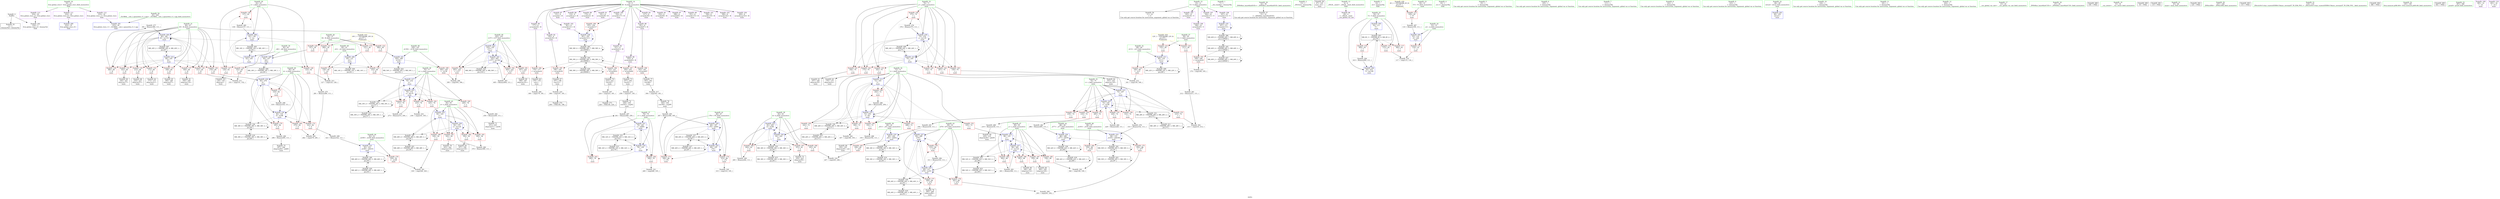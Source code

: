 digraph "SVFG" {
	label="SVFG";

	Node0x562979d1bce0 [shape=record,color=grey,label="{NodeID: 0\nNullPtr}"];
	Node0x562979d1bce0 -> Node0x562979d55420[style=solid];
	Node0x562979d1bce0 -> Node0x562979d57d90[style=solid];
	Node0x562979d64210 [shape=record,color=grey,label="{NodeID: 277\n381 = Binary(380, 111, )\n}"];
	Node0x562979d64210 -> Node0x562979d61ad0[style=solid];
	Node0x562979d57710 [shape=record,color=red,label="{NodeID: 194\n178\<--177\n\<--arrayidx24\nmain\n}"];
	Node0x562979d57710 -> Node0x562979d55b70[style=solid];
	Node0x562979d1f240 [shape=record,color=purple,label="{NodeID: 111\n432\<--18\nllvm.global_ctors_0\<--llvm.global_ctors\nGlob }"];
	Node0x562979d1f240 -> Node0x562979d57bf0[style=solid];
	Node0x562979d1ddb0 [shape=record,color=green,label="{NodeID: 28\n60\<--61\n_b3\<--_b3_field_insensitive\nmain\n}"];
	Node0x562979d1ddb0 -> Node0x562979d59d30[style=solid];
	Node0x562979d1ddb0 -> Node0x562979d580d0[style=solid];
	Node0x562979d66c10 [shape=record,color=grey,label="{NodeID: 305\n282 = cmp(279, 281, )\n}"];
	Node0x562979d58dd0 [shape=record,color=blue,label="{NodeID: 222\n82\<--265\nk\<--inc66\nmain\n}"];
	Node0x562979d58dd0 -> Node0x562979d5be80[style=dashed];
	Node0x562979d58dd0 -> Node0x562979d5bf50[style=dashed];
	Node0x562979d58dd0 -> Node0x562979d5c020[style=dashed];
	Node0x562979d58dd0 -> Node0x562979d58c30[style=dashed];
	Node0x562979d58dd0 -> Node0x562979d58dd0[style=dashed];
	Node0x562979d58dd0 -> Node0x562979d775b0[style=dashed];
	Node0x562979d5a890 [shape=record,color=red,label="{NodeID: 139\n160\<--68\n\<--_b13\nmain\n}"];
	Node0x562979d5a890 -> Node0x562979d67690[style=solid];
	Node0x562979d554f0 [shape=record,color=black,label="{NodeID: 56\n11\<--10\n\<--V\nCan only get source location for instruction, argument, global var or function.}"];
	Node0x562979d932c0 [shape=record,color=black,label="{NodeID: 416\nMR_38V_2 = PHI(MR_38V_3, MR_38V_1, )\npts\{85 \}\n}"];
	Node0x562979d932c0 -> Node0x562979d77ab0[style=dashed];
	Node0x562979d932c0 -> Node0x562979d932c0[style=dashed];
	Node0x562979d76bb0 [shape=record,color=black,label="{NodeID: 333\nMR_32V_4 = PHI(MR_32V_5, MR_32V_3, )\npts\{79 \}\n}"];
	Node0x562979d76bb0 -> Node0x562979d58a90[style=dashed];
	Node0x562979d76bb0 -> Node0x562979d76bb0[style=dashed];
	Node0x562979d76bb0 -> Node0x562979d923c0[style=dashed];
	Node0x562979d5bf50 [shape=record,color=red,label="{NodeID: 167\n253\<--82\n\<--k\nmain\n}"];
	Node0x562979d5bf50 -> Node0x562979d561f0[style=solid];
	Node0x562979d56bb0 [shape=record,color=black,label="{NodeID: 84\n360\<--359\nidxprom120\<--\nmain\n}"];
	Node0x562979d17710 [shape=record,color=green,label="{NodeID: 1\n7\<--1\n__dso_handle\<--dummyObj\nGlob }"];
	Node0x562979d64390 [shape=record,color=grey,label="{NodeID: 278\n333 = Binary(332, 111, )\n}"];
	Node0x562979d64390 -> Node0x562979d61520[style=solid];
	Node0x562979d577e0 [shape=record,color=red,label="{NodeID: 195\n196\<--195\n\<--arrayidx30\nmain\n}"];
	Node0x562979d577e0 -> Node0x562979d55de0[style=solid];
	Node0x562979d1f310 [shape=record,color=purple,label="{NodeID: 112\n433\<--18\nllvm.global_ctors_1\<--llvm.global_ctors\nGlob }"];
	Node0x562979d1f310 -> Node0x562979d57cc0[style=solid];
	Node0x562979d1de80 [shape=record,color=green,label="{NodeID: 29\n62\<--63\ni\<--i_field_insensitive\nmain\n}"];
	Node0x562979d1de80 -> Node0x562979d59e00[style=solid];
	Node0x562979d1de80 -> Node0x562979d59ed0[style=solid];
	Node0x562979d1de80 -> Node0x562979d59fa0[style=solid];
	Node0x562979d1de80 -> Node0x562979d581a0[style=solid];
	Node0x562979d1de80 -> Node0x562979d58270[style=solid];
	Node0x562979d66d90 [shape=record,color=grey,label="{NodeID: 306\n395 = cmp(393, 394, )\n}"];
	Node0x562979d58ea0 [shape=record,color=blue,label="{NodeID: 223\n76\<--273\nu\<--dec70\nmain\n}"];
	Node0x562979d58ea0 -> Node0x562979d5b8d0[style=dashed];
	Node0x562979d58ea0 -> Node0x562979d5b9a0[style=dashed];
	Node0x562979d58ea0 -> Node0x562979d5ba70[style=dashed];
	Node0x562979d58ea0 -> Node0x562979d5bb40[style=dashed];
	Node0x562979d58ea0 -> Node0x562979d58ea0[style=dashed];
	Node0x562979d58ea0 -> Node0x562979d766b0[style=dashed];
	Node0x562979d5a960 [shape=record,color=red,label="{NodeID: 140\n159\<--70\n\<--j\nmain\n}"];
	Node0x562979d5a960 -> Node0x562979d67690[style=solid];
	Node0x562979d555c0 [shape=record,color=black,label="{NodeID: 57\n31\<--32\n\<--_ZNSt8ios_base4InitD1Ev\nCan only get source location for instruction, argument, global var or function.}"];
	Node0x562979d937c0 [shape=record,color=black,label="{NodeID: 417\nMR_40V_2 = PHI(MR_40V_3, MR_40V_1, )\npts\{87 \}\n}"];
	Node0x562979d937c0 -> Node0x562979d77fb0[style=dashed];
	Node0x562979d937c0 -> Node0x562979d937c0[style=dashed];
	Node0x562979d770b0 [shape=record,color=black,label="{NodeID: 334\nMR_34V_4 = PHI(MR_34V_5, MR_34V_3, )\npts\{81 \}\n}"];
	Node0x562979d770b0 -> Node0x562979d58b60[style=dashed];
	Node0x562979d770b0 -> Node0x562979d770b0[style=dashed];
	Node0x562979d770b0 -> Node0x562979d928c0[style=dashed];
	Node0x562979d5c020 [shape=record,color=red,label="{NodeID: 168\n264\<--82\n\<--k\nmain\n}"];
	Node0x562979d5c020 -> Node0x562979d66490[style=solid];
	Node0x562979d56c80 [shape=record,color=black,label="{NodeID: 85\n398\<--397\nidxprom141\<--\nmain\n}"];
	Node0x562979d1ccc0 [shape=record,color=green,label="{NodeID: 2\n13\<--1\n_ZSt3cin\<--dummyObj\nGlob }"];
	Node0x562979d64510 [shape=record,color=grey,label="{NodeID: 279\n273 = Binary(272, 204, )\n}"];
	Node0x562979d64510 -> Node0x562979d58ea0[style=solid];
	Node0x562979d578b0 [shape=record,color=red,label="{NodeID: 196\n222\<--221\n\<--arrayidx41\nmain\n}"];
	Node0x562979d578b0 -> Node0x562979d56050[style=solid];
	Node0x562979d1f3e0 [shape=record,color=purple,label="{NodeID: 113\n434\<--18\nllvm.global_ctors_2\<--llvm.global_ctors\nGlob }"];
	Node0x562979d1f3e0 -> Node0x562979d57d90[style=solid];
	Node0x562979d1df50 [shape=record,color=green,label="{NodeID: 30\n64\<--65\n_b8\<--_b8_field_insensitive\nmain\n}"];
	Node0x562979d1df50 -> Node0x562979d5a070[style=solid];
	Node0x562979d1df50 -> Node0x562979d58340[style=solid];
	Node0x562979d66f10 [shape=record,color=grey,label="{NodeID: 307\n224 = cmp(223, 181, )\n}"];
	Node0x562979d66f10 -> Node0x562979d633d0[style=solid];
	Node0x562979d58f70 [shape=record,color=blue,label="{NodeID: 224\n84\<--276\nd\<--\nmain\n}"];
	Node0x562979d58f70 -> Node0x562979d5c0f0[style=dashed];
	Node0x562979d58f70 -> Node0x562979d5c1c0[style=dashed];
	Node0x562979d58f70 -> Node0x562979d5c290[style=dashed];
	Node0x562979d58f70 -> Node0x562979d5c360[style=dashed];
	Node0x562979d58f70 -> Node0x562979d59450[style=dashed];
	Node0x562979d58f70 -> Node0x562979d77ab0[style=dashed];
	Node0x562979d5aa30 [shape=record,color=red,label="{NodeID: 141\n166\<--70\n\<--j\nmain\n}"];
	Node0x562979d5aa30 -> Node0x562979d55900[style=solid];
	Node0x562979d55690 [shape=record,color=black,label="{NodeID: 58\n47\<--105\nmain_ret\<--\nmain\n}"];
	Node0x562979d93cc0 [shape=record,color=black,label="{NodeID: 418\nMR_42V_2 = PHI(MR_42V_3, MR_42V_1, )\npts\{89 \}\n}"];
	Node0x562979d93cc0 -> Node0x562979d784b0[style=dashed];
	Node0x562979d93cc0 -> Node0x562979d93cc0[style=dashed];
	Node0x562979d775b0 [shape=record,color=black,label="{NodeID: 335\nMR_36V_4 = PHI(MR_36V_5, MR_36V_3, )\npts\{83 \}\n}"];
	Node0x562979d775b0 -> Node0x562979d58c30[style=dashed];
	Node0x562979d775b0 -> Node0x562979d775b0[style=dashed];
	Node0x562979d775b0 -> Node0x562979d92dc0[style=dashed];
	Node0x562979d5c0f0 [shape=record,color=red,label="{NodeID: 169\n279\<--84\n\<--d\nmain\n}"];
	Node0x562979d5c0f0 -> Node0x562979d66c10[style=solid];
	Node0x562979d56d50 [shape=record,color=purple,label="{NodeID: 86\n29\<--4\n\<--_ZStL8__ioinit\n__cxx_global_var_init\n}"];
	Node0x562979d1cd50 [shape=record,color=green,label="{NodeID: 3\n14\<--1\n.str\<--dummyObj\nGlob }"];
	Node0x562979d64690 [shape=record,color=grey,label="{NodeID: 280\n370 = Binary(369, 111, )\n}"];
	Node0x562979d64690 -> Node0x562979d61930[style=solid];
	Node0x562979d57980 [shape=record,color=red,label="{NodeID: 197\n256\<--255\n\<--arrayidx60\nmain\n}"];
	Node0x562979d57980 -> Node0x562979d562c0[style=solid];
	Node0x562979d1f4b0 [shape=record,color=red,label="{NodeID: 114\n109\<--50\n\<--TT\nmain\n}"];
	Node0x562979d1f4b0 -> Node0x562979d65110[style=solid];
	Node0x562979d1e020 [shape=record,color=green,label="{NodeID: 31\n66\<--67\ni9\<--i9_field_insensitive\nmain\n}"];
	Node0x562979d1e020 -> Node0x562979d5a140[style=solid];
	Node0x562979d1e020 -> Node0x562979d5a210[style=solid];
	Node0x562979d1e020 -> Node0x562979d5a2e0[style=solid];
	Node0x562979d1e020 -> Node0x562979d5a3b0[style=solid];
	Node0x562979d1e020 -> Node0x562979d5a480[style=solid];
	Node0x562979d1e020 -> Node0x562979d5a550[style=solid];
	Node0x562979d1e020 -> Node0x562979d5a620[style=solid];
	Node0x562979d1e020 -> Node0x562979d5a6f0[style=solid];
	Node0x562979d1e020 -> Node0x562979d5a7c0[style=solid];
	Node0x562979d1e020 -> Node0x562979d58410[style=solid];
	Node0x562979d1e020 -> Node0x562979d61ad0[style=solid];
	Node0x562979d67090 [shape=record,color=grey,label="{NodeID: 308\n180 = cmp(179, 181, )\n}"];
	Node0x562979d59040 [shape=record,color=blue,label="{NodeID: 225\n86\<--105\nc76\<--\nmain\n}"];
	Node0x562979d59040 -> Node0x562979d5c430[style=dashed];
	Node0x562979d59040 -> Node0x562979d5c500[style=dashed];
	Node0x562979d59040 -> Node0x562979d59040[style=dashed];
	Node0x562979d59040 -> Node0x562979d592b0[style=dashed];
	Node0x562979d59040 -> Node0x562979d77fb0[style=dashed];
	Node0x562979d5ab00 [shape=record,color=red,label="{NodeID: 142\n175\<--70\n\<--j\nmain\n}"];
	Node0x562979d5ab00 -> Node0x562979d55aa0[style=solid];
	Node0x562979d55760 [shape=record,color=black,label="{NodeID: 59\n130\<--129\nidxprom\<--\nmain\n}"];
	Node0x562979d941c0 [shape=record,color=black,label="{NodeID: 419\nMR_44V_2 = PHI(MR_44V_3, MR_44V_1, )\npts\{91 \}\n}"];
	Node0x562979d941c0 -> Node0x562979d789b0[style=dashed];
	Node0x562979d941c0 -> Node0x562979d941c0[style=dashed];
	Node0x562979d77ab0 [shape=record,color=black,label="{NodeID: 336\nMR_38V_4 = PHI(MR_38V_5, MR_38V_3, )\npts\{85 \}\n}"];
	Node0x562979d77ab0 -> Node0x562979d58f70[style=dashed];
	Node0x562979d77ab0 -> Node0x562979d77ab0[style=dashed];
	Node0x562979d77ab0 -> Node0x562979d932c0[style=dashed];
	Node0x562979d5c1c0 [shape=record,color=red,label="{NodeID: 170\n295\<--84\n\<--d\nmain\n}"];
	Node0x562979d5c1c0 -> Node0x562979d65590[style=solid];
	Node0x562979d56e20 [shape=record,color=purple,label="{NodeID: 87\n131\<--8\narrayidx\<--B\nmain\n}"];
	Node0x562979d1c080 [shape=record,color=green,label="{NodeID: 4\n16\<--1\n.str.1\<--dummyObj\nGlob }"];
	Node0x562979d64810 [shape=record,color=grey,label="{NodeID: 281\n212 = Binary(211, 111, )\n}"];
	Node0x562979d64810 -> Node0x562979d66790[style=solid];
	Node0x562979d57a50 [shape=record,color=red,label="{NodeID: 198\n302\<--301\n\<--arrayidx87\nmain\n}"];
	Node0x562979d57a50 -> Node0x562979d56600[style=solid];
	Node0x562979d59590 [shape=record,color=red,label="{NodeID: 115\n116\<--52\n\<--_b\nmain\n}"];
	Node0x562979d59590 -> Node0x562979d67990[style=solid];
	Node0x562979d1e0f0 [shape=record,color=green,label="{NodeID: 32\n68\<--69\n_b13\<--_b13_field_insensitive\nmain\n}"];
	Node0x562979d1e0f0 -> Node0x562979d5a890[style=solid];
	Node0x562979d1e0f0 -> Node0x562979d584e0[style=solid];
	Node0x562979d67210 [shape=record,color=grey,label="{NodeID: 309\n293 = cmp(291, 292, )\n}"];
	Node0x562979d59110 [shape=record,color=blue,label="{NodeID: 226\n88\<--286\n_b77\<--add78\nmain\n}"];
	Node0x562979d59110 -> Node0x562979d5c5d0[style=dashed];
	Node0x562979d59110 -> Node0x562979d59110[style=dashed];
	Node0x562979d59110 -> Node0x562979d784b0[style=dashed];
	Node0x562979d5abd0 [shape=record,color=red,label="{NodeID: 143\n183\<--70\n\<--j\nmain\n}"];
	Node0x562979d5abd0 -> Node0x562979d58680[style=solid];
	Node0x562979d55830 [shape=record,color=black,label="{NodeID: 60\n164\<--163\nidxprom17\<--\nmain\n}"];
	Node0x562979d946c0 [shape=record,color=black,label="{NodeID: 420\nMR_46V_2 = PHI(MR_46V_3, MR_46V_1, )\npts\{93 \}\n}"];
	Node0x562979d946c0 -> Node0x562979d78eb0[style=dashed];
	Node0x562979d946c0 -> Node0x562979d946c0[style=dashed];
	Node0x562979d77fb0 [shape=record,color=black,label="{NodeID: 337\nMR_40V_4 = PHI(MR_40V_5, MR_40V_3, )\npts\{87 \}\n}"];
	Node0x562979d77fb0 -> Node0x562979d59040[style=dashed];
	Node0x562979d77fb0 -> Node0x562979d77fb0[style=dashed];
	Node0x562979d77fb0 -> Node0x562979d937c0[style=dashed];
	Node0x562979d5c290 [shape=record,color=red,label="{NodeID: 171\n318\<--84\n\<--d\nmain\n}"];
	Node0x562979d5c290 -> Node0x562979d66190[style=solid];
	Node0x562979d56ef0 [shape=record,color=purple,label="{NodeID: 88\n132\<--8\narraydecay\<--B\nmain\n}"];
	Node0x562979d1c110 [shape=record,color=green,label="{NodeID: 5\n19\<--1\n\<--dummyObj\nCan only get source location for instruction, argument, global var or function.}"];
	Node0x562979d64990 [shape=record,color=grey,label="{NodeID: 282\n286 = Binary(285, 111, )\n}"];
	Node0x562979d64990 -> Node0x562979d59110[style=solid];
	Node0x562979d57b20 [shape=record,color=red,label="{NodeID: 199\n355\<--354\n\<--arrayidx117\nmain\n}"];
	Node0x562979d57b20 -> Node0x562979d61790[style=solid];
	Node0x562979d59620 [shape=record,color=red,label="{NodeID: 116\n115\<--54\n\<--T\nmain\n}"];
	Node0x562979d59620 -> Node0x562979d67990[style=solid];
	Node0x562979d1e1c0 [shape=record,color=green,label="{NodeID: 33\n70\<--71\nj\<--j_field_insensitive\nmain\n}"];
	Node0x562979d1e1c0 -> Node0x562979d5a960[style=solid];
	Node0x562979d1e1c0 -> Node0x562979d5aa30[style=solid];
	Node0x562979d1e1c0 -> Node0x562979d5ab00[style=solid];
	Node0x562979d1e1c0 -> Node0x562979d5abd0[style=solid];
	Node0x562979d1e1c0 -> Node0x562979d5aca0[style=solid];
	Node0x562979d1e1c0 -> Node0x562979d5ad70[style=solid];
	Node0x562979d1e1c0 -> Node0x562979d5ae40[style=solid];
	Node0x562979d1e1c0 -> Node0x562979d585b0[style=solid];
	Node0x562979d1e1c0 -> Node0x562979d61a00[style=solid];
	Node0x562979d67390 [shape=record,color=grey,label="{NodeID: 310\n198 = cmp(197, 181, )\n}"];
	Node0x562979d67390 -> Node0x562979d63970[style=solid];
	Node0x562979d591e0 [shape=record,color=blue,label="{NodeID: 227\n90\<--288\nk79\<--\nmain\n}"];
	Node0x562979d591e0 -> Node0x562979d5c6a0[style=dashed];
	Node0x562979d591e0 -> Node0x562979d5c770[style=dashed];
	Node0x562979d591e0 -> Node0x562979d5c840[style=dashed];
	Node0x562979d591e0 -> Node0x562979d591e0[style=dashed];
	Node0x562979d591e0 -> Node0x562979d59380[style=dashed];
	Node0x562979d591e0 -> Node0x562979d789b0[style=dashed];
	Node0x562979d5aca0 [shape=record,color=red,label="{NodeID: 144\n207\<--70\n\<--j\nmain\n}"];
	Node0x562979d5aca0 -> Node0x562979d58820[style=solid];
	Node0x562979d55900 [shape=record,color=black,label="{NodeID: 61\n167\<--166\nidxprom19\<--\nmain\n}"];
	Node0x562979d94bc0 [shape=record,color=black,label="{NodeID: 421\nMR_48V_2 = PHI(MR_48V_3, MR_48V_1, )\npts\{95 \}\n}"];
	Node0x562979d94bc0 -> Node0x562979d793b0[style=dashed];
	Node0x562979d94bc0 -> Node0x562979d94bc0[style=dashed];
	Node0x562979d784b0 [shape=record,color=black,label="{NodeID: 338\nMR_42V_4 = PHI(MR_42V_5, MR_42V_3, )\npts\{89 \}\n}"];
	Node0x562979d784b0 -> Node0x562979d59110[style=dashed];
	Node0x562979d784b0 -> Node0x562979d784b0[style=dashed];
	Node0x562979d784b0 -> Node0x562979d93cc0[style=dashed];
	Node0x562979d5c360 [shape=record,color=red,label="{NodeID: 172\n322\<--84\n\<--d\nmain\n}"];
	Node0x562979d5c360 -> Node0x562979d66310[style=solid];
	Node0x562979d56fc0 [shape=record,color=purple,label="{NodeID: 89\n174\<--8\narrayidx22\<--B\nmain\n}"];
	Node0x562979d1c1a0 [shape=record,color=green,label="{NodeID: 6\n105\<--1\n\<--dummyObj\nCan only get source location for instruction, argument, global var or function.}"];
	Node0x562979d64b10 [shape=record,color=grey,label="{NodeID: 283\n365 = Binary(364, 111, )\n}"];
	Node0x562979d64b10 -> Node0x562979d61860[style=solid];
	Node0x562979d57bf0 [shape=record,color=blue,label="{NodeID: 200\n432\<--19\nllvm.global_ctors_0\<--\nGlob }"];
	Node0x562979d596b0 [shape=record,color=red,label="{NodeID: 117\n384\<--54\n\<--T\nmain\n}"];
	Node0x562979d1e290 [shape=record,color=green,label="{NodeID: 34\n72\<--73\nl\<--l_field_insensitive\nmain\n}"];
	Node0x562979d1e290 -> Node0x562979d5af10[style=solid];
	Node0x562979d1e290 -> Node0x562979d5afe0[style=solid];
	Node0x562979d1e290 -> Node0x562979d5b0b0[style=solid];
	Node0x562979d1e290 -> Node0x562979d5b180[style=solid];
	Node0x562979d1e290 -> Node0x562979d5b250[style=solid];
	Node0x562979d1e290 -> Node0x562979d5b320[style=solid];
	Node0x562979d1e290 -> Node0x562979d58680[style=solid];
	Node0x562979d1e290 -> Node0x562979d58750[style=solid];
	Node0x562979d67510 [shape=record,color=grey,label="{NodeID: 311\n153 = cmp(151, 152, )\n}"];
	Node0x562979d592b0 [shape=record,color=blue,label="{NodeID: 228\n86\<--307\nc76\<--add91\nmain\n}"];
	Node0x562979d592b0 -> Node0x562979d5c430[style=dashed];
	Node0x562979d592b0 -> Node0x562979d5c500[style=dashed];
	Node0x562979d592b0 -> Node0x562979d59040[style=dashed];
	Node0x562979d592b0 -> Node0x562979d592b0[style=dashed];
	Node0x562979d592b0 -> Node0x562979d77fb0[style=dashed];
	Node0x562979d5ad70 [shape=record,color=red,label="{NodeID: 145\n352\<--70\n\<--j\nmain\n}"];
	Node0x562979d5ad70 -> Node0x562979d56a10[style=solid];
	Node0x562979d559d0 [shape=record,color=black,label="{NodeID: 62\n173\<--172\nidxprom21\<--\nmain\n}"];
	Node0x562979d950c0 [shape=record,color=black,label="{NodeID: 422\nMR_50V_2 = PHI(MR_50V_3, MR_50V_1, )\npts\{97 \}\n}"];
	Node0x562979d950c0 -> Node0x562979d798b0[style=dashed];
	Node0x562979d950c0 -> Node0x562979d950c0[style=dashed];
	Node0x562979d789b0 [shape=record,color=black,label="{NodeID: 339\nMR_44V_4 = PHI(MR_44V_5, MR_44V_3, )\npts\{91 \}\n}"];
	Node0x562979d789b0 -> Node0x562979d591e0[style=dashed];
	Node0x562979d789b0 -> Node0x562979d789b0[style=dashed];
	Node0x562979d789b0 -> Node0x562979d941c0[style=dashed];
	Node0x562979d5c430 [shape=record,color=red,label="{NodeID: 173\n306\<--86\n\<--c76\nmain\n}"];
	Node0x562979d5c430 -> Node0x562979d65d10[style=solid];
	Node0x562979d57090 [shape=record,color=purple,label="{NodeID: 90\n177\<--8\narrayidx24\<--B\nmain\n}"];
	Node0x562979d57090 -> Node0x562979d57710[style=solid];
	Node0x562979d1c230 [shape=record,color=green,label="{NodeID: 7\n111\<--1\n\<--dummyObj\nCan only get source location for instruction, argument, global var or function.}"];
	Node0x562979d64c90 [shape=record,color=grey,label="{NodeID: 284\n229 = Binary(228, 111, )\n}"];
	Node0x562979d64c90 -> Node0x562979d588f0[style=solid];
	Node0x562979d57cc0 [shape=record,color=blue,label="{NodeID: 201\n433\<--20\nllvm.global_ctors_1\<--_GLOBAL__sub_I_spnautilus_0_1.cpp\nGlob }"];
	Node0x562979d59780 [shape=record,color=red,label="{NodeID: 118\n409\<--54\n\<--T\nmain\n}"];
	Node0x562979d59780 -> Node0x562979d65b90[style=solid];
	Node0x562979d1e360 [shape=record,color=green,label="{NodeID: 35\n74\<--75\nr\<--r_field_insensitive\nmain\n}"];
	Node0x562979d1e360 -> Node0x562979d5b3f0[style=solid];
	Node0x562979d1e360 -> Node0x562979d5b4c0[style=solid];
	Node0x562979d1e360 -> Node0x562979d5b590[style=solid];
	Node0x562979d1e360 -> Node0x562979d5b660[style=solid];
	Node0x562979d1e360 -> Node0x562979d5b730[style=solid];
	Node0x562979d1e360 -> Node0x562979d5b800[style=solid];
	Node0x562979d1e360 -> Node0x562979d58820[style=solid];
	Node0x562979d1e360 -> Node0x562979d588f0[style=solid];
	Node0x562979d67690 [shape=record,color=grey,label="{NodeID: 312\n161 = cmp(159, 160, )\n}"];
	Node0x562979d59380 [shape=record,color=blue,label="{NodeID: 229\n90\<--311\nk79\<--inc93\nmain\n}"];
	Node0x562979d59380 -> Node0x562979d5c6a0[style=dashed];
	Node0x562979d59380 -> Node0x562979d5c770[style=dashed];
	Node0x562979d59380 -> Node0x562979d5c840[style=dashed];
	Node0x562979d59380 -> Node0x562979d591e0[style=dashed];
	Node0x562979d59380 -> Node0x562979d59380[style=dashed];
	Node0x562979d59380 -> Node0x562979d789b0[style=dashed];
	Node0x562979d5ae40 [shape=record,color=red,label="{NodeID: 146\n375\<--70\n\<--j\nmain\n}"];
	Node0x562979d5ae40 -> Node0x562979d64090[style=solid];
	Node0x562979d55aa0 [shape=record,color=black,label="{NodeID: 63\n176\<--175\nidxprom23\<--\nmain\n}"];
	Node0x562979d955c0 [shape=record,color=black,label="{NodeID: 423\nMR_52V_2 = PHI(MR_52V_3, MR_52V_1, )\npts\{99 \}\n}"];
	Node0x562979d955c0 -> Node0x562979d79db0[style=dashed];
	Node0x562979d955c0 -> Node0x562979d955c0[style=dashed];
	Node0x562979d78eb0 [shape=record,color=black,label="{NodeID: 340\nMR_46V_4 = PHI(MR_46V_5, MR_46V_3, )\npts\{93 \}\n}"];
	Node0x562979d78eb0 -> Node0x562979d613c0[style=dashed];
	Node0x562979d78eb0 -> Node0x562979d78eb0[style=dashed];
	Node0x562979d78eb0 -> Node0x562979d946c0[style=dashed];
	Node0x562979d5c500 [shape=record,color=red,label="{NodeID: 174\n314\<--86\n\<--c76\nmain\n}"];
	Node0x562979d5c500 -> Node0x562979d68290[style=solid];
	Node0x562979d57160 [shape=record,color=purple,label="{NodeID: 91\n191\<--8\narrayidx28\<--B\nmain\n}"];
	Node0x562979d1bd70 [shape=record,color=green,label="{NodeID: 8\n142\<--1\n\<--dummyObj\nCan only get source location for instruction, argument, global var or function.}"];
	Node0x562979d64e10 [shape=record,color=grey,label="{NodeID: 285\n138 = Binary(137, 111, )\n}"];
	Node0x562979d64e10 -> Node0x562979d58270[style=solid];
	Node0x562979d57d90 [shape=record,color=blue, style = dotted,label="{NodeID: 202\n434\<--3\nllvm.global_ctors_2\<--dummyVal\nGlob }"];
	Node0x562979d59850 [shape=record,color=red,label="{NodeID: 119\n121\<--56\n\<--R\nmain\n}"];
	Node0x562979d59850 -> Node0x562979d580d0[style=solid];
	Node0x562979d1e430 [shape=record,color=green,label="{NodeID: 36\n76\<--77\nu\<--u_field_insensitive\nmain\n}"];
	Node0x562979d1e430 -> Node0x562979d5b8d0[style=solid];
	Node0x562979d1e430 -> Node0x562979d5b9a0[style=solid];
	Node0x562979d1e430 -> Node0x562979d5ba70[style=solid];
	Node0x562979d1e430 -> Node0x562979d5bb40[style=solid];
	Node0x562979d1e430 -> Node0x562979d589c0[style=solid];
	Node0x562979d1e430 -> Node0x562979d58ea0[style=solid];
	Node0x562979d67810 [shape=record,color=grey,label="{NodeID: 313\n127 = cmp(125, 126, )\n}"];
	Node0x562979d59450 [shape=record,color=blue,label="{NodeID: 230\n84\<--319\nd\<--inc98\nmain\n}"];
	Node0x562979d59450 -> Node0x562979d5c0f0[style=dashed];
	Node0x562979d59450 -> Node0x562979d5c1c0[style=dashed];
	Node0x562979d59450 -> Node0x562979d5c290[style=dashed];
	Node0x562979d59450 -> Node0x562979d5c360[style=dashed];
	Node0x562979d59450 -> Node0x562979d59450[style=dashed];
	Node0x562979d59450 -> Node0x562979d77ab0[style=dashed];
	Node0x562979d5af10 [shape=record,color=red,label="{NodeID: 147\n186\<--72\n\<--l\nmain\n}"];
	Node0x562979d5af10 -> Node0x562979d66a90[style=solid];
	Node0x562979d55b70 [shape=record,color=black,label="{NodeID: 64\n179\<--178\nconv\<--\nmain\n}"];
	Node0x562979d55b70 -> Node0x562979d67090[style=solid];
	Node0x562979d95ac0 [shape=record,color=black,label="{NodeID: 424\nMR_54V_2 = PHI(MR_54V_3, MR_54V_1, )\npts\{101 \}\n}"];
	Node0x562979d95ac0 -> Node0x562979d61ba0[style=dashed];
	Node0x562979d793b0 [shape=record,color=black,label="{NodeID: 341\nMR_48V_4 = PHI(MR_48V_5, MR_48V_3, )\npts\{95 \}\n}"];
	Node0x562979d793b0 -> Node0x562979d61450[style=dashed];
	Node0x562979d793b0 -> Node0x562979d793b0[style=dashed];
	Node0x562979d793b0 -> Node0x562979d94bc0[style=dashed];
	Node0x562979d5c5d0 [shape=record,color=red,label="{NodeID: 175\n292\<--88\n\<--_b77\nmain\n}"];
	Node0x562979d5c5d0 -> Node0x562979d67210[style=solid];
	Node0x562979d57230 [shape=record,color=purple,label="{NodeID: 92\n195\<--8\narrayidx30\<--B\nmain\n}"];
	Node0x562979d57230 -> Node0x562979d577e0[style=solid];
	Node0x562979d1be00 [shape=record,color=green,label="{NodeID: 9\n143\<--1\n\<--dummyObj\nCan only get source location for instruction, argument, global var or function.}"];
	Node0x562979d64f90 [shape=record,color=grey,label="{NodeID: 286\n203 = Binary(202, 204, )\n}"];
	Node0x562979d64f90 -> Node0x562979d58750[style=solid];
	Node0x562979d57e60 [shape=record,color=blue,label="{NodeID: 203\n48\<--105\nretval\<--\nmain\n}"];
	Node0x562979d59920 [shape=record,color=red,label="{NodeID: 120\n147\<--56\n\<--R\nmain\n}"];
	Node0x562979d59920 -> Node0x562979d58340[style=solid];
	Node0x562979d1e500 [shape=record,color=green,label="{NodeID: 37\n78\<--79\nc\<--c_field_insensitive\nmain\n}"];
	Node0x562979d1e500 -> Node0x562979d5bc10[style=solid];
	Node0x562979d1e500 -> Node0x562979d5bce0[style=solid];
	Node0x562979d1e500 -> Node0x562979d58a90[style=solid];
	Node0x562979d1e500 -> Node0x562979d58d00[style=solid];
	Node0x562979d67990 [shape=record,color=grey,label="{NodeID: 314\n117 = cmp(115, 116, )\n}"];
	Node0x562979d613c0 [shape=record,color=blue,label="{NodeID: 231\n92\<--323\n_b100\<--add101\nmain\n}"];
	Node0x562979d613c0 -> Node0x562979d5c910[style=dashed];
	Node0x562979d613c0 -> Node0x562979d78eb0[style=dashed];
	Node0x562979d5afe0 [shape=record,color=red,label="{NodeID: 148\n192\<--72\n\<--l\nmain\n}"];
	Node0x562979d5afe0 -> Node0x562979d65290[style=solid];
	Node0x562979d55c40 [shape=record,color=black,label="{NodeID: 65\n190\<--189\nidxprom27\<--\nmain\n}"];
	Node0x562979d95fc0 [shape=record,color=black,label="{NodeID: 425\nMR_56V_2 = PHI(MR_56V_4, MR_56V_1, )\npts\{103 \}\n}"];
	Node0x562979d95fc0 -> Node0x562979d61c70[style=dashed];
	Node0x562979d798b0 [shape=record,color=black,label="{NodeID: 342\nMR_50V_4 = PHI(MR_50V_5, MR_50V_3, )\npts\{97 \}\n}"];
	Node0x562979d798b0 -> Node0x562979d61520[style=dashed];
	Node0x562979d798b0 -> Node0x562979d798b0[style=dashed];
	Node0x562979d798b0 -> Node0x562979d950c0[style=dashed];
	Node0x562979d5c6a0 [shape=record,color=red,label="{NodeID: 176\n291\<--90\n\<--k79\nmain\n}"];
	Node0x562979d5c6a0 -> Node0x562979d67210[style=solid];
	Node0x562979d57300 [shape=record,color=purple,label="{NodeID: 93\n217\<--8\narrayidx38\<--B\nmain\n}"];
	Node0x562979d1be90 [shape=record,color=green,label="{NodeID: 10\n144\<--1\n\<--dummyObj\nCan only get source location for instruction, argument, global var or function.}"];
	Node0x562979d65110 [shape=record,color=grey,label="{NodeID: 287\n110 = Binary(109, 111, )\n}"];
	Node0x562979d65110 -> Node0x562979d57f30[style=solid];
	Node0x562979d57f30 [shape=record,color=blue,label="{NodeID: 204\n52\<--110\n_b\<--add\nmain\n}"];
	Node0x562979d57f30 -> Node0x562979d59590[style=dashed];
	Node0x562979d599f0 [shape=record,color=red,label="{NodeID: 121\n280\<--56\n\<--R\nmain\n}"];
	Node0x562979d599f0 -> Node0x562979d63f10[style=solid];
	Node0x562979d1e5d0 [shape=record,color=green,label="{NodeID: 38\n80\<--81\n_b51\<--_b51_field_insensitive\nmain\n}"];
	Node0x562979d1e5d0 -> Node0x562979d5bdb0[style=solid];
	Node0x562979d1e5d0 -> Node0x562979d58b60[style=solid];
	Node0x562979d67b10 [shape=record,color=grey,label="{NodeID: 315\n170 = cmp(169, 105, )\n}"];
	Node0x562979d61450 [shape=record,color=blue,label="{NodeID: 232\n94\<--325\nx\<--\nmain\n}"];
	Node0x562979d61450 -> Node0x562979d5c9e0[style=dashed];
	Node0x562979d61450 -> Node0x562979d5cab0[style=dashed];
	Node0x562979d61450 -> Node0x562979d5cb80[style=dashed];
	Node0x562979d61450 -> Node0x562979d5cc50[style=dashed];
	Node0x562979d61450 -> Node0x562979d61930[style=dashed];
	Node0x562979d61450 -> Node0x562979d793b0[style=dashed];
	Node0x562979d5b0b0 [shape=record,color=red,label="{NodeID: 149\n202\<--72\n\<--l\nmain\n}"];
	Node0x562979d5b0b0 -> Node0x562979d64f90[style=solid];
	Node0x562979d55d10 [shape=record,color=black,label="{NodeID: 66\n194\<--193\nidxprom29\<--sub\nmain\n}"];
	Node0x562979d964c0 [shape=record,color=black,label="{NodeID: 426\nMR_58V_2 = PHI(MR_58V_3, MR_58V_1, )\npts\{90000 \}\n}"];
	Node0x562979d964c0 -> Node0x562979d7a2b0[style=dashed];
	Node0x562979d964c0 -> Node0x562979d964c0[style=dashed];
	Node0x562979d79db0 [shape=record,color=black,label="{NodeID: 343\nMR_52V_4 = PHI(MR_52V_5, MR_52V_3, )\npts\{99 \}\n}"];
	Node0x562979d79db0 -> Node0x562979d615f0[style=dashed];
	Node0x562979d79db0 -> Node0x562979d79db0[style=dashed];
	Node0x562979d79db0 -> Node0x562979d955c0[style=dashed];
	Node0x562979d5c770 [shape=record,color=red,label="{NodeID: 177\n299\<--90\n\<--k79\nmain\n}"];
	Node0x562979d5c770 -> Node0x562979d56530[style=solid];
	Node0x562979d573d0 [shape=record,color=purple,label="{NodeID: 94\n221\<--8\narrayidx41\<--B\nmain\n}"];
	Node0x562979d573d0 -> Node0x562979d578b0[style=solid];
	Node0x562979d1bf20 [shape=record,color=green,label="{NodeID: 11\n181\<--1\n\<--dummyObj\nCan only get source location for instruction, argument, global var or function.}"];
	Node0x562979d65290 [shape=record,color=grey,label="{NodeID: 288\n193 = Binary(192, 111, )\n}"];
	Node0x562979d65290 -> Node0x562979d55d10[style=solid];
	Node0x562979d58000 [shape=record,color=blue,label="{NodeID: 205\n54\<--111\nT\<--\nmain\n}"];
	Node0x562979d58000 -> Node0x562979d8f1c0[style=dashed];
	Node0x562979d59ac0 [shape=record,color=red,label="{NodeID: 122\n389\<--56\n\<--R\nmain\n}"];
	Node0x562979d59ac0 -> Node0x562979d61ba0[style=solid];
	Node0x562979d1e6a0 [shape=record,color=green,label="{NodeID: 39\n82\<--83\nk\<--k_field_insensitive\nmain\n}"];
	Node0x562979d1e6a0 -> Node0x562979d5be80[style=solid];
	Node0x562979d1e6a0 -> Node0x562979d5bf50[style=solid];
	Node0x562979d1e6a0 -> Node0x562979d5c020[style=solid];
	Node0x562979d1e6a0 -> Node0x562979d58c30[style=solid];
	Node0x562979d1e6a0 -> Node0x562979d58dd0[style=solid];
	Node0x562979d67c90 [shape=record,color=grey,label="{NodeID: 316\n236 = cmp(235, 105, )\n}"];
	Node0x562979d61520 [shape=record,color=blue,label="{NodeID: 233\n96\<--333\n_b105\<--add106\nmain\n}"];
	Node0x562979d61520 -> Node0x562979d5cd20[style=dashed];
	Node0x562979d61520 -> Node0x562979d61520[style=dashed];
	Node0x562979d61520 -> Node0x562979d798b0[style=dashed];
	Node0x562979d5b180 [shape=record,color=red,label="{NodeID: 150\n242\<--72\n\<--l\nmain\n}"];
	Node0x562979d5b180 -> Node0x562979d58c30[style=solid];
	Node0x562979d55de0 [shape=record,color=black,label="{NodeID: 67\n197\<--196\nconv31\<--\nmain\n}"];
	Node0x562979d55de0 -> Node0x562979d67390[style=solid];
	Node0x562979d969c0 [shape=record,color=black,label="{NodeID: 427\nMR_60V_2 = PHI(MR_60V_3, MR_60V_1, )\npts\{120000 \}\n}"];
	Node0x562979d969c0 -> Node0x562979d7a7b0[style=dashed];
	Node0x562979d969c0 -> Node0x562979d969c0[style=dashed];
	Node0x562979d7a2b0 [shape=record,color=black,label="{NodeID: 344\nMR_58V_4 = PHI(MR_58V_5, MR_58V_3, )\npts\{90000 \}\n}"];
	Node0x562979d7a2b0 -> Node0x562979d57710[style=dashed];
	Node0x562979d7a2b0 -> Node0x562979d577e0[style=dashed];
	Node0x562979d7a2b0 -> Node0x562979d578b0[style=dashed];
	Node0x562979d7a2b0 -> Node0x562979d57980[style=dashed];
	Node0x562979d7a2b0 -> Node0x562979d57a50[style=dashed];
	Node0x562979d7a2b0 -> Node0x562979d7a2b0[style=dashed];
	Node0x562979d7a2b0 -> Node0x562979d5dcb0[style=dashed];
	Node0x562979d7a2b0 -> Node0x562979d964c0[style=dashed];
	Node0x562979d5c840 [shape=record,color=red,label="{NodeID: 178\n310\<--90\n\<--k79\nmain\n}"];
	Node0x562979d5c840 -> Node0x562979d65e90[style=solid];
	Node0x562979d574a0 [shape=record,color=purple,label="{NodeID: 95\n252\<--8\narrayidx58\<--B\nmain\n}"];
	Node0x562979d17b10 [shape=record,color=green,label="{NodeID: 12\n204\<--1\n\<--dummyObj\nCan only get source location for instruction, argument, global var or function.}"];
	Node0x562979d65410 [shape=record,color=grey,label="{NodeID: 289\n219 = Binary(218, 111, )\n}"];
	Node0x562979d65410 -> Node0x562979d55f80[style=solid];
	Node0x562979d580d0 [shape=record,color=blue,label="{NodeID: 206\n60\<--121\n_b3\<--\nmain\n}"];
	Node0x562979d580d0 -> Node0x562979d59d30[style=dashed];
	Node0x562979d580d0 -> Node0x562979d8f6c0[style=dashed];
	Node0x562979d59b90 [shape=record,color=red,label="{NodeID: 123\n155\<--58\n\<--C\nmain\n}"];
	Node0x562979d59b90 -> Node0x562979d584e0[style=solid];
	Node0x562979d1e770 [shape=record,color=green,label="{NodeID: 40\n84\<--85\nd\<--d_field_insensitive\nmain\n}"];
	Node0x562979d1e770 -> Node0x562979d5c0f0[style=solid];
	Node0x562979d1e770 -> Node0x562979d5c1c0[style=solid];
	Node0x562979d1e770 -> Node0x562979d5c290[style=solid];
	Node0x562979d1e770 -> Node0x562979d5c360[style=solid];
	Node0x562979d1e770 -> Node0x562979d58f70[style=solid];
	Node0x562979d1e770 -> Node0x562979d59450[style=solid];
	Node0x562979d67e10 [shape=record,color=grey,label="{NodeID: 317\n304 = cmp(303, 181, )\n}"];
	Node0x562979d67e10 -> Node0x562979d566d0[style=solid];
	Node0x562979d615f0 [shape=record,color=blue,label="{NodeID: 234\n98\<--335\ny\<--\nmain\n}"];
	Node0x562979d615f0 -> Node0x562979d5cdf0[style=dashed];
	Node0x562979d615f0 -> Node0x562979d5cec0[style=dashed];
	Node0x562979d615f0 -> Node0x562979d5cf90[style=dashed];
	Node0x562979d615f0 -> Node0x562979d5d060[style=dashed];
	Node0x562979d615f0 -> Node0x562979d615f0[style=dashed];
	Node0x562979d615f0 -> Node0x562979d61860[style=dashed];
	Node0x562979d615f0 -> Node0x562979d79db0[style=dashed];
	Node0x562979d5b250 [shape=record,color=red,label="{NodeID: 151\n288\<--72\n\<--l\nmain\n}"];
	Node0x562979d5b250 -> Node0x562979d591e0[style=solid];
	Node0x562979d55eb0 [shape=record,color=black,label="{NodeID: 68\n216\<--215\nidxprom37\<--\nmain\n}"];
	Node0x562979d7a7b0 [shape=record,color=black,label="{NodeID: 345\nMR_60V_4 = PHI(MR_60V_5, MR_60V_3, )\npts\{120000 \}\n}"];
	Node0x562979d7a7b0 -> Node0x562979d57640[style=dashed];
	Node0x562979d7a7b0 -> Node0x562979d7a7b0[style=dashed];
	Node0x562979d7a7b0 -> Node0x562979d5e1b0[style=dashed];
	Node0x562979d7a7b0 -> Node0x562979d969c0[style=dashed];
	Node0x562979d5c910 [shape=record,color=red,label="{NodeID: 179\n329\<--92\n\<--_b100\nmain\n}"];
	Node0x562979d5c910 -> Node0x562979d66610[style=solid];
	Node0x562979d54990 [shape=record,color=purple,label="{NodeID: 96\n255\<--8\narrayidx60\<--B\nmain\n}"];
	Node0x562979d54990 -> Node0x562979d57980[style=solid];
	Node0x562979d17be0 [shape=record,color=green,label="{NodeID: 13\n4\<--6\n_ZStL8__ioinit\<--_ZStL8__ioinit_field_insensitive\nGlob }"];
	Node0x562979d17be0 -> Node0x562979d56d50[style=solid];
	Node0x562979d65590 [shape=record,color=grey,label="{NodeID: 290\n296 = Binary(295, 111, )\n}"];
	Node0x562979d65590 -> Node0x562979d56460[style=solid];
	Node0x562979d581a0 [shape=record,color=blue,label="{NodeID: 207\n62\<--105\ni\<--\nmain\n}"];
	Node0x562979d581a0 -> Node0x562979d59e00[style=dashed];
	Node0x562979d581a0 -> Node0x562979d59ed0[style=dashed];
	Node0x562979d581a0 -> Node0x562979d59fa0[style=dashed];
	Node0x562979d581a0 -> Node0x562979d58270[style=dashed];
	Node0x562979d581a0 -> Node0x562979d8fbc0[style=dashed];
	Node0x562979d59c60 [shape=record,color=red,label="{NodeID: 124\n211\<--58\n\<--C\nmain\n}"];
	Node0x562979d59c60 -> Node0x562979d64810[style=solid];
	Node0x562979d1e840 [shape=record,color=green,label="{NodeID: 41\n86\<--87\nc76\<--c76_field_insensitive\nmain\n}"];
	Node0x562979d1e840 -> Node0x562979d5c430[style=solid];
	Node0x562979d1e840 -> Node0x562979d5c500[style=solid];
	Node0x562979d1e840 -> Node0x562979d59040[style=solid];
	Node0x562979d1e840 -> Node0x562979d592b0[style=solid];
	Node0x562979d67f90 [shape=record,color=grey,label="{NodeID: 318\n247 = cmp(245, 246, )\n}"];
	Node0x562979d616c0 [shape=record,color=blue,label="{NodeID: 235\n347\<--111\narrayidx113\<--\nmain\n}"];
	Node0x562979d616c0 -> Node0x562979d616c0[style=dashed];
	Node0x562979d616c0 -> Node0x562979d5e1b0[style=dashed];
	Node0x562979d5b320 [shape=record,color=red,label="{NodeID: 152\n335\<--72\n\<--l\nmain\n}"];
	Node0x562979d5b320 -> Node0x562979d615f0[style=solid];
	Node0x562979d55f80 [shape=record,color=black,label="{NodeID: 69\n220\<--219\nidxprom40\<--add39\nmain\n}"];
	Node0x562979d5c9e0 [shape=record,color=red,label="{NodeID: 180\n328\<--94\n\<--x\nmain\n}"];
	Node0x562979d5c9e0 -> Node0x562979d66610[style=solid];
	Node0x562979d54a60 [shape=record,color=purple,label="{NodeID: 97\n298\<--8\narrayidx85\<--B\nmain\n}"];
	Node0x562979d17cb0 [shape=record,color=green,label="{NodeID: 14\n8\<--9\nB\<--B_field_insensitive\nGlob }"];
	Node0x562979d17cb0 -> Node0x562979d56e20[style=solid];
	Node0x562979d17cb0 -> Node0x562979d56ef0[style=solid];
	Node0x562979d17cb0 -> Node0x562979d56fc0[style=solid];
	Node0x562979d17cb0 -> Node0x562979d57090[style=solid];
	Node0x562979d17cb0 -> Node0x562979d57160[style=solid];
	Node0x562979d17cb0 -> Node0x562979d57230[style=solid];
	Node0x562979d17cb0 -> Node0x562979d57300[style=solid];
	Node0x562979d17cb0 -> Node0x562979d573d0[style=solid];
	Node0x562979d17cb0 -> Node0x562979d574a0[style=solid];
	Node0x562979d17cb0 -> Node0x562979d54990[style=solid];
	Node0x562979d17cb0 -> Node0x562979d54a60[style=solid];
	Node0x562979d17cb0 -> Node0x562979d54b30[style=solid];
	Node0x562979d17cb0 -> Node0x562979d54c00[style=solid];
	Node0x562979d17cb0 -> Node0x562979d54cd0[style=solid];
	Node0x562979d17cb0 -> Node0x562979d54da0[style=solid];
	Node0x562979d17cb0 -> Node0x562979d54e70[style=solid];
	Node0x562979d17cb0 -> Node0x562979d54f40[style=solid];
	Node0x562979d17cb0 -> Node0x562979d55010[style=solid];
	Node0x562979d65710 [shape=record,color=grey,label="{NodeID: 291\n240 = Binary(239, 111, )\n}"];
	Node0x562979d65710 -> Node0x562979d58b60[style=solid];
	Node0x562979d58270 [shape=record,color=blue,label="{NodeID: 208\n62\<--138\ni\<--inc\nmain\n}"];
	Node0x562979d58270 -> Node0x562979d59e00[style=dashed];
	Node0x562979d58270 -> Node0x562979d59ed0[style=dashed];
	Node0x562979d58270 -> Node0x562979d59fa0[style=dashed];
	Node0x562979d58270 -> Node0x562979d58270[style=dashed];
	Node0x562979d58270 -> Node0x562979d8fbc0[style=dashed];
	Node0x562979d59d30 [shape=record,color=red,label="{NodeID: 125\n126\<--60\n\<--_b3\nmain\n}"];
	Node0x562979d59d30 -> Node0x562979d67810[style=solid];
	Node0x562979d1e910 [shape=record,color=green,label="{NodeID: 42\n88\<--89\n_b77\<--_b77_field_insensitive\nmain\n}"];
	Node0x562979d1e910 -> Node0x562979d5c5d0[style=solid];
	Node0x562979d1e910 -> Node0x562979d59110[style=solid];
	Node0x562979d68110 [shape=record,color=grey,label="{NodeID: 319\n258 = cmp(257, 181, )\n}"];
	Node0x562979d68110 -> Node0x562979d56390[style=solid];
	Node0x562979d61790 [shape=record,color=blue,label="{NodeID: 236\n361\<--355\narrayidx121\<--\nmain\n}"];
	Node0x562979d61790 -> Node0x562979d57b20[style=dashed];
	Node0x562979d61790 -> Node0x562979d61790[style=dashed];
	Node0x562979d61790 -> Node0x562979d5dcb0[style=dashed];
	Node0x562979d5b3f0 [shape=record,color=red,label="{NodeID: 153\n210\<--74\n\<--r\nmain\n}"];
	Node0x562979d5b3f0 -> Node0x562979d66790[style=solid];
	Node0x562979d56050 [shape=record,color=black,label="{NodeID: 70\n223\<--222\nconv42\<--\nmain\n}"];
	Node0x562979d56050 -> Node0x562979d66f10[style=solid];
	Node0x562979d97ee0 [shape=record,color=yellow,style=double,label="{NodeID: 430\n4V_1 = ENCHI(MR_4V_0)\npts\{51 \}\nFun[main]}"];
	Node0x562979d97ee0 -> Node0x562979d1f4b0[style=dashed];
	Node0x562979d5cab0 [shape=record,color=red,label="{NodeID: 181\n342\<--94\n\<--x\nmain\n}"];
	Node0x562979d5cab0 -> Node0x562979d567a0[style=solid];
	Node0x562979d54b30 [shape=record,color=purple,label="{NodeID: 98\n301\<--8\narrayidx87\<--B\nmain\n}"];
	Node0x562979d54b30 -> Node0x562979d57a50[style=solid];
	Node0x562979d17d80 [shape=record,color=green,label="{NodeID: 15\n10\<--12\nV\<--V_field_insensitive\nGlob }"];
	Node0x562979d17d80 -> Node0x562979d554f0[style=solid];
	Node0x562979d17d80 -> Node0x562979d550e0[style=solid];
	Node0x562979d17d80 -> Node0x562979d1ee30[style=solid];
	Node0x562979d17d80 -> Node0x562979d1ef00[style=solid];
	Node0x562979d17d80 -> Node0x562979d1efd0[style=solid];
	Node0x562979d65890 [shape=record,color=grey,label="{NodeID: 292\n250 = Binary(249, 111, )\n}"];
	Node0x562979d65890 -> Node0x562979d56120[style=solid];
	Node0x562979d58340 [shape=record,color=blue,label="{NodeID: 209\n64\<--147\n_b8\<--\nmain\n}"];
	Node0x562979d58340 -> Node0x562979d5a070[style=dashed];
	Node0x562979d58340 -> Node0x562979d900c0[style=dashed];
	Node0x562979d59e00 [shape=record,color=red,label="{NodeID: 126\n125\<--62\n\<--i\nmain\n}"];
	Node0x562979d59e00 -> Node0x562979d67810[style=solid];
	Node0x562979d1e9e0 [shape=record,color=green,label="{NodeID: 43\n90\<--91\nk79\<--k79_field_insensitive\nmain\n}"];
	Node0x562979d1e9e0 -> Node0x562979d5c6a0[style=solid];
	Node0x562979d1e9e0 -> Node0x562979d5c770[style=solid];
	Node0x562979d1e9e0 -> Node0x562979d5c840[style=solid];
	Node0x562979d1e9e0 -> Node0x562979d591e0[style=solid];
	Node0x562979d1e9e0 -> Node0x562979d59380[style=solid];
	Node0x562979d8f1c0 [shape=record,color=black,label="{NodeID: 403\nMR_8V_3 = PHI(MR_8V_4, MR_8V_2, )\npts\{55 \}\n}"];
	Node0x562979d8f1c0 -> Node0x562979d59620[style=dashed];
	Node0x562979d8f1c0 -> Node0x562979d596b0[style=dashed];
	Node0x562979d8f1c0 -> Node0x562979d59780[style=dashed];
	Node0x562979d8f1c0 -> Node0x562979d61e10[style=dashed];
	Node0x562979d68290 [shape=record,color=grey,label="{NodeID: 320\n315 = cmp(314, 105, )\n}"];
	Node0x562979d61860 [shape=record,color=blue,label="{NodeID: 237\n98\<--365\ny\<--inc123\nmain\n}"];
	Node0x562979d61860 -> Node0x562979d5cdf0[style=dashed];
	Node0x562979d61860 -> Node0x562979d5cec0[style=dashed];
	Node0x562979d61860 -> Node0x562979d5cf90[style=dashed];
	Node0x562979d61860 -> Node0x562979d5d060[style=dashed];
	Node0x562979d61860 -> Node0x562979d615f0[style=dashed];
	Node0x562979d61860 -> Node0x562979d61860[style=dashed];
	Node0x562979d61860 -> Node0x562979d79db0[style=dashed];
	Node0x562979d5b4c0 [shape=record,color=red,label="{NodeID: 154\n218\<--74\n\<--r\nmain\n}"];
	Node0x562979d5b4c0 -> Node0x562979d65410[style=solid];
	Node0x562979d56120 [shape=record,color=black,label="{NodeID: 71\n251\<--250\nidxprom57\<--sub56\nmain\n}"];
	Node0x562979d5cb80 [shape=record,color=red,label="{NodeID: 182\n356\<--94\n\<--x\nmain\n}"];
	Node0x562979d5cb80 -> Node0x562979d56ae0[style=solid];
	Node0x562979d54c00 [shape=record,color=purple,label="{NodeID: 99\n351\<--8\narrayidx115\<--B\nmain\n}"];
	Node0x562979d1b5c0 [shape=record,color=green,label="{NodeID: 16\n18\<--22\nllvm.global_ctors\<--llvm.global_ctors_field_insensitive\nGlob }"];
	Node0x562979d1b5c0 -> Node0x562979d1f240[style=solid];
	Node0x562979d1b5c0 -> Node0x562979d1f310[style=solid];
	Node0x562979d1b5c0 -> Node0x562979d1f3e0[style=solid];
	Node0x562979d65a10 [shape=record,color=grey,label="{NodeID: 293\n405 = Binary(404, 111, )\n}"];
	Node0x562979d65a10 -> Node0x562979d61d40[style=solid];
	Node0x562979d58410 [shape=record,color=blue,label="{NodeID: 210\n66\<--105\ni9\<--\nmain\n}"];
	Node0x562979d58410 -> Node0x562979d5a140[style=dashed];
	Node0x562979d58410 -> Node0x562979d5a210[style=dashed];
	Node0x562979d58410 -> Node0x562979d5a2e0[style=dashed];
	Node0x562979d58410 -> Node0x562979d5a3b0[style=dashed];
	Node0x562979d58410 -> Node0x562979d5a480[style=dashed];
	Node0x562979d58410 -> Node0x562979d5a550[style=dashed];
	Node0x562979d58410 -> Node0x562979d5a620[style=dashed];
	Node0x562979d58410 -> Node0x562979d5a6f0[style=dashed];
	Node0x562979d58410 -> Node0x562979d5a7c0[style=dashed];
	Node0x562979d58410 -> Node0x562979d61ad0[style=dashed];
	Node0x562979d58410 -> Node0x562979d905c0[style=dashed];
	Node0x562979d59ed0 [shape=record,color=red,label="{NodeID: 127\n129\<--62\n\<--i\nmain\n}"];
	Node0x562979d59ed0 -> Node0x562979d55760[style=solid];
	Node0x562979d1eab0 [shape=record,color=green,label="{NodeID: 44\n92\<--93\n_b100\<--_b100_field_insensitive\nmain\n}"];
	Node0x562979d1eab0 -> Node0x562979d5c910[style=solid];
	Node0x562979d1eab0 -> Node0x562979d613c0[style=solid];
	Node0x562979d8f6c0 [shape=record,color=black,label="{NodeID: 404\nMR_14V_2 = PHI(MR_14V_3, MR_14V_1, )\npts\{61 \}\n}"];
	Node0x562979d8f6c0 -> Node0x562979d580d0[style=dashed];
	Node0x562979d68410 [shape=record,color=grey,label="{NodeID: 321\n269 = cmp(268, 105, )\n}"];
	Node0x562979d61930 [shape=record,color=blue,label="{NodeID: 238\n94\<--370\nx\<--inc126\nmain\n}"];
	Node0x562979d61930 -> Node0x562979d5c9e0[style=dashed];
	Node0x562979d61930 -> Node0x562979d5cab0[style=dashed];
	Node0x562979d61930 -> Node0x562979d5cb80[style=dashed];
	Node0x562979d61930 -> Node0x562979d5cc50[style=dashed];
	Node0x562979d61930 -> Node0x562979d61930[style=dashed];
	Node0x562979d61930 -> Node0x562979d793b0[style=dashed];
	Node0x562979d5b590 [shape=record,color=red,label="{NodeID: 155\n228\<--74\n\<--r\nmain\n}"];
	Node0x562979d5b590 -> Node0x562979d64c90[style=solid];
	Node0x562979d561f0 [shape=record,color=black,label="{NodeID: 72\n254\<--253\nidxprom59\<--\nmain\n}"];
	Node0x562979d5cc50 [shape=record,color=red,label="{NodeID: 183\n369\<--94\n\<--x\nmain\n}"];
	Node0x562979d5cc50 -> Node0x562979d64690[style=solid];
	Node0x562979d54cd0 [shape=record,color=purple,label="{NodeID: 100\n354\<--8\narrayidx117\<--B\nmain\n}"];
	Node0x562979d54cd0 -> Node0x562979d57b20[style=solid];
	Node0x562979d1b690 [shape=record,color=green,label="{NodeID: 17\n23\<--24\n__cxx_global_var_init\<--__cxx_global_var_init_field_insensitive\n}"];
	Node0x562979d65b90 [shape=record,color=grey,label="{NodeID: 294\n410 = Binary(409, 111, )\n}"];
	Node0x562979d65b90 -> Node0x562979d61e10[style=solid];
	Node0x562979d584e0 [shape=record,color=blue,label="{NodeID: 211\n68\<--155\n_b13\<--\nmain\n}"];
	Node0x562979d584e0 -> Node0x562979d5a890[style=dashed];
	Node0x562979d584e0 -> Node0x562979d584e0[style=dashed];
	Node0x562979d584e0 -> Node0x562979d90ac0[style=dashed];
	Node0x562979d59fa0 [shape=record,color=red,label="{NodeID: 128\n137\<--62\n\<--i\nmain\n}"];
	Node0x562979d59fa0 -> Node0x562979d64e10[style=solid];
	Node0x562979d1eb80 [shape=record,color=green,label="{NodeID: 45\n94\<--95\nx\<--x_field_insensitive\nmain\n}"];
	Node0x562979d1eb80 -> Node0x562979d5c9e0[style=solid];
	Node0x562979d1eb80 -> Node0x562979d5cab0[style=solid];
	Node0x562979d1eb80 -> Node0x562979d5cb80[style=solid];
	Node0x562979d1eb80 -> Node0x562979d5cc50[style=solid];
	Node0x562979d1eb80 -> Node0x562979d61450[style=solid];
	Node0x562979d1eb80 -> Node0x562979d61930[style=solid];
	Node0x562979d8fbc0 [shape=record,color=black,label="{NodeID: 405\nMR_16V_2 = PHI(MR_16V_4, MR_16V_1, )\npts\{63 \}\n}"];
	Node0x562979d8fbc0 -> Node0x562979d581a0[style=dashed];
	Node0x562979d61a00 [shape=record,color=blue,label="{NodeID: 239\n70\<--376\nj\<--inc130\nmain\n}"];
	Node0x562979d61a00 -> Node0x562979d5a960[style=dashed];
	Node0x562979d61a00 -> Node0x562979d5aa30[style=dashed];
	Node0x562979d61a00 -> Node0x562979d5ab00[style=dashed];
	Node0x562979d61a00 -> Node0x562979d5abd0[style=dashed];
	Node0x562979d61a00 -> Node0x562979d5aca0[style=dashed];
	Node0x562979d61a00 -> Node0x562979d5ad70[style=dashed];
	Node0x562979d61a00 -> Node0x562979d5ae40[style=dashed];
	Node0x562979d61a00 -> Node0x562979d585b0[style=dashed];
	Node0x562979d61a00 -> Node0x562979d61a00[style=dashed];
	Node0x562979d61a00 -> Node0x562979d90fc0[style=dashed];
	Node0x562979d5b660 [shape=record,color=red,label="{NodeID: 156\n239\<--74\n\<--r\nmain\n}"];
	Node0x562979d5b660 -> Node0x562979d65710[style=solid];
	Node0x562979d562c0 [shape=record,color=black,label="{NodeID: 73\n257\<--256\nconv61\<--\nmain\n}"];
	Node0x562979d562c0 -> Node0x562979d68110[style=solid];
	Node0x562979d98180 [shape=record,color=yellow,style=double,label="{NodeID: 433\n10V_1 = ENCHI(MR_10V_0)\npts\{57 \}\nFun[main]}"];
	Node0x562979d98180 -> Node0x562979d59850[style=dashed];
	Node0x562979d98180 -> Node0x562979d59920[style=dashed];
	Node0x562979d98180 -> Node0x562979d599f0[style=dashed];
	Node0x562979d98180 -> Node0x562979d59ac0[style=dashed];
	Node0x562979d5cd20 [shape=record,color=red,label="{NodeID: 184\n339\<--96\n\<--_b105\nmain\n}"];
	Node0x562979d5cd20 -> Node0x562979d66910[style=solid];
	Node0x562979d54da0 [shape=record,color=purple,label="{NodeID: 101\n358\<--8\narrayidx119\<--B\nmain\n}"];
	Node0x562979d1b760 [shape=record,color=green,label="{NodeID: 18\n27\<--28\n_ZNSt8ios_base4InitC1Ev\<--_ZNSt8ios_base4InitC1Ev_field_insensitive\n}"];
	Node0x562979d65d10 [shape=record,color=grey,label="{NodeID: 295\n307 = Binary(306, 305, )\n}"];
	Node0x562979d65d10 -> Node0x562979d592b0[style=solid];
	Node0x562979d585b0 [shape=record,color=blue,label="{NodeID: 212\n70\<--105\nj\<--\nmain\n}"];
	Node0x562979d585b0 -> Node0x562979d5a960[style=dashed];
	Node0x562979d585b0 -> Node0x562979d5aa30[style=dashed];
	Node0x562979d585b0 -> Node0x562979d5ab00[style=dashed];
	Node0x562979d585b0 -> Node0x562979d5abd0[style=dashed];
	Node0x562979d585b0 -> Node0x562979d5aca0[style=dashed];
	Node0x562979d585b0 -> Node0x562979d5ad70[style=dashed];
	Node0x562979d585b0 -> Node0x562979d5ae40[style=dashed];
	Node0x562979d585b0 -> Node0x562979d585b0[style=dashed];
	Node0x562979d585b0 -> Node0x562979d61a00[style=dashed];
	Node0x562979d585b0 -> Node0x562979d90fc0[style=dashed];
	Node0x562979d5a070 [shape=record,color=red,label="{NodeID: 129\n152\<--64\n\<--_b8\nmain\n}"];
	Node0x562979d5a070 -> Node0x562979d67510[style=solid];
	Node0x562979d1ec50 [shape=record,color=green,label="{NodeID: 46\n96\<--97\n_b105\<--_b105_field_insensitive\nmain\n}"];
	Node0x562979d1ec50 -> Node0x562979d5cd20[style=solid];
	Node0x562979d1ec50 -> Node0x562979d61520[style=solid];
	Node0x562979db6400 [shape=record,color=black,label="{NodeID: 489\n106 = PHI()\n}"];
	Node0x562979d900c0 [shape=record,color=black,label="{NodeID: 406\nMR_18V_2 = PHI(MR_18V_3, MR_18V_1, )\npts\{65 \}\n}"];
	Node0x562979d900c0 -> Node0x562979d58340[style=dashed];
	Node0x562979d61ad0 [shape=record,color=blue,label="{NodeID: 240\n66\<--381\ni9\<--inc133\nmain\n}"];
	Node0x562979d61ad0 -> Node0x562979d5a140[style=dashed];
	Node0x562979d61ad0 -> Node0x562979d5a210[style=dashed];
	Node0x562979d61ad0 -> Node0x562979d5a2e0[style=dashed];
	Node0x562979d61ad0 -> Node0x562979d5a3b0[style=dashed];
	Node0x562979d61ad0 -> Node0x562979d5a480[style=dashed];
	Node0x562979d61ad0 -> Node0x562979d5a550[style=dashed];
	Node0x562979d61ad0 -> Node0x562979d5a620[style=dashed];
	Node0x562979d61ad0 -> Node0x562979d5a6f0[style=dashed];
	Node0x562979d61ad0 -> Node0x562979d5a7c0[style=dashed];
	Node0x562979d61ad0 -> Node0x562979d61ad0[style=dashed];
	Node0x562979d61ad0 -> Node0x562979d905c0[style=dashed];
	Node0x562979d5b730 [shape=record,color=red,label="{NodeID: 157\n285\<--74\n\<--r\nmain\n}"];
	Node0x562979d5b730 -> Node0x562979d64990[style=solid];
	Node0x562979d56390 [shape=record,color=black,label="{NodeID: 74\n259\<--258\nconv63\<--cmp62\nmain\n}"];
	Node0x562979d56390 -> Node0x562979d66010[style=solid];
	Node0x562979d98260 [shape=record,color=yellow,style=double,label="{NodeID: 434\n12V_1 = ENCHI(MR_12V_0)\npts\{59 \}\nFun[main]}"];
	Node0x562979d98260 -> Node0x562979d59b90[style=dashed];
	Node0x562979d98260 -> Node0x562979d59c60[style=dashed];
	Node0x562979d5cdf0 [shape=record,color=red,label="{NodeID: 185\n338\<--98\n\<--y\nmain\n}"];
	Node0x562979d5cdf0 -> Node0x562979d66910[style=solid];
	Node0x562979d54e70 [shape=record,color=purple,label="{NodeID: 102\n361\<--8\narrayidx121\<--B\nmain\n}"];
	Node0x562979d54e70 -> Node0x562979d61790[style=solid];
	Node0x562979d1b830 [shape=record,color=green,label="{NodeID: 19\n33\<--34\n__cxa_atexit\<--__cxa_atexit_field_insensitive\n}"];
	Node0x562979d65e90 [shape=record,color=grey,label="{NodeID: 296\n311 = Binary(310, 111, )\n}"];
	Node0x562979d65e90 -> Node0x562979d59380[style=solid];
	Node0x562979d58680 [shape=record,color=blue,label="{NodeID: 213\n72\<--183\nl\<--\nmain\n}"];
	Node0x562979d58680 -> Node0x562979d5af10[style=dashed];
	Node0x562979d58680 -> Node0x562979d5afe0[style=dashed];
	Node0x562979d58680 -> Node0x562979d5b0b0[style=dashed];
	Node0x562979d58680 -> Node0x562979d5b180[style=dashed];
	Node0x562979d58680 -> Node0x562979d5b250[style=dashed];
	Node0x562979d58680 -> Node0x562979d5b320[style=dashed];
	Node0x562979d58680 -> Node0x562979d58750[style=dashed];
	Node0x562979d58680 -> Node0x562979d75cb0[style=dashed];
	Node0x562979d5a140 [shape=record,color=red,label="{NodeID: 130\n151\<--66\n\<--i9\nmain\n}"];
	Node0x562979d5a140 -> Node0x562979d67510[style=solid];
	Node0x562979d1ed20 [shape=record,color=green,label="{NodeID: 47\n98\<--99\ny\<--y_field_insensitive\nmain\n}"];
	Node0x562979d1ed20 -> Node0x562979d5cdf0[style=solid];
	Node0x562979d1ed20 -> Node0x562979d5cec0[style=solid];
	Node0x562979d1ed20 -> Node0x562979d5cf90[style=solid];
	Node0x562979d1ed20 -> Node0x562979d5d060[style=solid];
	Node0x562979d1ed20 -> Node0x562979d615f0[style=solid];
	Node0x562979d1ed20 -> Node0x562979d61860[style=solid];
	Node0x562979db6500 [shape=record,color=black,label="{NodeID: 490\n30 = PHI()\n}"];
	Node0x562979d905c0 [shape=record,color=black,label="{NodeID: 407\nMR_20V_2 = PHI(MR_20V_4, MR_20V_1, )\npts\{67 \}\n}"];
	Node0x562979d905c0 -> Node0x562979d58410[style=dashed];
	Node0x562979d61ba0 [shape=record,color=blue,label="{NodeID: 241\n100\<--389\n_b136\<--\nmain\n}"];
	Node0x562979d61ba0 -> Node0x562979d5d130[style=dashed];
	Node0x562979d61ba0 -> Node0x562979d95ac0[style=dashed];
	Node0x562979d5b800 [shape=record,color=red,label="{NodeID: 158\n332\<--74\n\<--r\nmain\n}"];
	Node0x562979d5b800 -> Node0x562979d64390[style=solid];
	Node0x562979d56460 [shape=record,color=black,label="{NodeID: 75\n297\<--296\nidxprom84\<--add83\nmain\n}"];
	Node0x562979d5cec0 [shape=record,color=red,label="{NodeID: 186\n345\<--98\n\<--y\nmain\n}"];
	Node0x562979d5cec0 -> Node0x562979d56870[style=solid];
	Node0x562979d54f40 [shape=record,color=purple,label="{NodeID: 103\n399\<--8\narrayidx142\<--B\nmain\n}"];
	Node0x562979d1b120 [shape=record,color=green,label="{NodeID: 20\n32\<--38\n_ZNSt8ios_base4InitD1Ev\<--_ZNSt8ios_base4InitD1Ev_field_insensitive\n}"];
	Node0x562979d1b120 -> Node0x562979d555c0[style=solid];
	Node0x562979d66010 [shape=record,color=grey,label="{NodeID: 297\n261 = Binary(260, 259, )\n}"];
	Node0x562979d66010 -> Node0x562979d58d00[style=solid];
	Node0x562979d58750 [shape=record,color=blue,label="{NodeID: 214\n72\<--203\nl\<--dec\nmain\n}"];
	Node0x562979d58750 -> Node0x562979d5af10[style=dashed];
	Node0x562979d58750 -> Node0x562979d5afe0[style=dashed];
	Node0x562979d58750 -> Node0x562979d5b0b0[style=dashed];
	Node0x562979d58750 -> Node0x562979d5b180[style=dashed];
	Node0x562979d58750 -> Node0x562979d5b250[style=dashed];
	Node0x562979d58750 -> Node0x562979d5b320[style=dashed];
	Node0x562979d58750 -> Node0x562979d58750[style=dashed];
	Node0x562979d58750 -> Node0x562979d75cb0[style=dashed];
	Node0x562979d5a210 [shape=record,color=red,label="{NodeID: 131\n163\<--66\n\<--i9\nmain\n}"];
	Node0x562979d5a210 -> Node0x562979d55830[style=solid];
	Node0x562979d1f600 [shape=record,color=green,label="{NodeID: 48\n100\<--101\n_b136\<--_b136_field_insensitive\nmain\n}"];
	Node0x562979d1f600 -> Node0x562979d5d130[style=solid];
	Node0x562979d1f600 -> Node0x562979d61ba0[style=solid];
	Node0x562979db6600 [shape=record,color=black,label="{NodeID: 491\n119 = PHI()\n}"];
	Node0x562979d90ac0 [shape=record,color=black,label="{NodeID: 408\nMR_22V_2 = PHI(MR_22V_3, MR_22V_1, )\npts\{69 \}\n}"];
	Node0x562979d90ac0 -> Node0x562979d584e0[style=dashed];
	Node0x562979d90ac0 -> Node0x562979d90ac0[style=dashed];
	Node0x562979d61c70 [shape=record,color=blue,label="{NodeID: 242\n102\<--105\ni137\<--\nmain\n}"];
	Node0x562979d61c70 -> Node0x562979d5d200[style=dashed];
	Node0x562979d61c70 -> Node0x562979d5d2d0[style=dashed];
	Node0x562979d61c70 -> Node0x562979d57570[style=dashed];
	Node0x562979d61c70 -> Node0x562979d61d40[style=dashed];
	Node0x562979d61c70 -> Node0x562979d95fc0[style=dashed];
	Node0x562979d5b8d0 [shape=record,color=red,label="{NodeID: 159\n235\<--76\n\<--u\nmain\n}"];
	Node0x562979d5b8d0 -> Node0x562979d67c90[style=solid];
	Node0x562979d56530 [shape=record,color=black,label="{NodeID: 76\n300\<--299\nidxprom86\<--\nmain\n}"];
	Node0x562979d5cf90 [shape=record,color=red,label="{NodeID: 187\n359\<--98\n\<--y\nmain\n}"];
	Node0x562979d5cf90 -> Node0x562979d56bb0[style=solid];
	Node0x562979d55010 [shape=record,color=purple,label="{NodeID: 104\n400\<--8\narraydecay143\<--B\nmain\n}"];
	Node0x562979d1b1f0 [shape=record,color=green,label="{NodeID: 21\n45\<--46\nmain\<--main_field_insensitive\n}"];
	Node0x562979d66190 [shape=record,color=grey,label="{NodeID: 298\n319 = Binary(318, 111, )\n}"];
	Node0x562979d66190 -> Node0x562979d59450[style=solid];
	Node0x562979d58820 [shape=record,color=blue,label="{NodeID: 215\n74\<--207\nr\<--\nmain\n}"];
	Node0x562979d58820 -> Node0x562979d5b3f0[style=dashed];
	Node0x562979d58820 -> Node0x562979d5b4c0[style=dashed];
	Node0x562979d58820 -> Node0x562979d5b590[style=dashed];
	Node0x562979d58820 -> Node0x562979d5b660[style=dashed];
	Node0x562979d58820 -> Node0x562979d5b730[style=dashed];
	Node0x562979d58820 -> Node0x562979d5b800[style=dashed];
	Node0x562979d58820 -> Node0x562979d588f0[style=dashed];
	Node0x562979d58820 -> Node0x562979d761b0[style=dashed];
	Node0x562979d5a2e0 [shape=record,color=red,label="{NodeID: 132\n172\<--66\n\<--i9\nmain\n}"];
	Node0x562979d5a2e0 -> Node0x562979d559d0[style=solid];
	Node0x562979d1f6d0 [shape=record,color=green,label="{NodeID: 49\n102\<--103\ni137\<--i137_field_insensitive\nmain\n}"];
	Node0x562979d1f6d0 -> Node0x562979d5d200[style=solid];
	Node0x562979d1f6d0 -> Node0x562979d5d2d0[style=solid];
	Node0x562979d1f6d0 -> Node0x562979d57570[style=solid];
	Node0x562979d1f6d0 -> Node0x562979d61c70[style=solid];
	Node0x562979d1f6d0 -> Node0x562979d61d40[style=solid];
	Node0x562979db6760 [shape=record,color=black,label="{NodeID: 492\n120 = PHI()\n}"];
	Node0x562979d90fc0 [shape=record,color=black,label="{NodeID: 409\nMR_24V_2 = PHI(MR_24V_3, MR_24V_1, )\npts\{71 \}\n}"];
	Node0x562979d90fc0 -> Node0x562979d585b0[style=dashed];
	Node0x562979d90fc0 -> Node0x562979d90fc0[style=dashed];
	Node0x562979d61d40 [shape=record,color=blue,label="{NodeID: 243\n102\<--405\ni137\<--inc146\nmain\n}"];
	Node0x562979d61d40 -> Node0x562979d5d200[style=dashed];
	Node0x562979d61d40 -> Node0x562979d5d2d0[style=dashed];
	Node0x562979d61d40 -> Node0x562979d57570[style=dashed];
	Node0x562979d61d40 -> Node0x562979d61d40[style=dashed];
	Node0x562979d61d40 -> Node0x562979d95fc0[style=dashed];
	Node0x562979d5b9a0 [shape=record,color=red,label="{NodeID: 160\n249\<--76\n\<--u\nmain\n}"];
	Node0x562979d5b9a0 -> Node0x562979d65890[style=solid];
	Node0x562979d56600 [shape=record,color=black,label="{NodeID: 77\n303\<--302\nconv88\<--\nmain\n}"];
	Node0x562979d56600 -> Node0x562979d67e10[style=solid];
	Node0x562979d5d060 [shape=record,color=red,label="{NodeID: 188\n364\<--98\n\<--y\nmain\n}"];
	Node0x562979d5d060 -> Node0x562979d64b10[style=solid];
	Node0x562979d550e0 [shape=record,color=purple,label="{NodeID: 105\n165\<--10\narrayidx18\<--V\nmain\n}"];
	Node0x562979d1b2c0 [shape=record,color=green,label="{NodeID: 22\n48\<--49\nretval\<--retval_field_insensitive\nmain\n}"];
	Node0x562979d1b2c0 -> Node0x562979d57e60[style=solid];
	Node0x562979d66310 [shape=record,color=grey,label="{NodeID: 299\n323 = Binary(322, 111, )\n}"];
	Node0x562979d66310 -> Node0x562979d613c0[style=solid];
	Node0x562979d588f0 [shape=record,color=blue,label="{NodeID: 216\n74\<--229\nr\<--inc46\nmain\n}"];
	Node0x562979d588f0 -> Node0x562979d5b3f0[style=dashed];
	Node0x562979d588f0 -> Node0x562979d5b4c0[style=dashed];
	Node0x562979d588f0 -> Node0x562979d5b590[style=dashed];
	Node0x562979d588f0 -> Node0x562979d5b660[style=dashed];
	Node0x562979d588f0 -> Node0x562979d5b730[style=dashed];
	Node0x562979d588f0 -> Node0x562979d5b800[style=dashed];
	Node0x562979d588f0 -> Node0x562979d588f0[style=dashed];
	Node0x562979d588f0 -> Node0x562979d761b0[style=dashed];
	Node0x562979d5a3b0 [shape=record,color=red,label="{NodeID: 133\n189\<--66\n\<--i9\nmain\n}"];
	Node0x562979d5a3b0 -> Node0x562979d55c40[style=solid];
	Node0x562979d1f7a0 [shape=record,color=green,label="{NodeID: 50\n107\<--108\n_ZNSirsERi\<--_ZNSirsERi_field_insensitive\n}"];
	Node0x562979db6830 [shape=record,color=black,label="{NodeID: 493\n133 = PHI()\n}"];
	Node0x562979d914c0 [shape=record,color=black,label="{NodeID: 410\nMR_26V_2 = PHI(MR_26V_3, MR_26V_1, )\npts\{73 \}\n}"];
	Node0x562979d914c0 -> Node0x562979d75cb0[style=dashed];
	Node0x562979d914c0 -> Node0x562979d914c0[style=dashed];
	Node0x562979d61e10 [shape=record,color=blue,label="{NodeID: 244\n54\<--410\nT\<--inc149\nmain\n}"];
	Node0x562979d61e10 -> Node0x562979d8f1c0[style=dashed];
	Node0x562979d5ba70 [shape=record,color=red,label="{NodeID: 161\n272\<--76\n\<--u\nmain\n}"];
	Node0x562979d5ba70 -> Node0x562979d64510[style=solid];
	Node0x562979d566d0 [shape=record,color=black,label="{NodeID: 78\n305\<--304\nconv90\<--cmp89\nmain\n}"];
	Node0x562979d566d0 -> Node0x562979d65d10[style=solid];
	Node0x562979d5d130 [shape=record,color=red,label="{NodeID: 189\n394\<--100\n\<--_b136\nmain\n}"];
	Node0x562979d5d130 -> Node0x562979d66d90[style=solid];
	Node0x562979d1ee30 [shape=record,color=purple,label="{NodeID: 106\n168\<--10\narrayidx20\<--V\nmain\n}"];
	Node0x562979d1ee30 -> Node0x562979d57640[style=solid];
	Node0x562979d1b390 [shape=record,color=green,label="{NodeID: 23\n50\<--51\nTT\<--TT_field_insensitive\nmain\n}"];
	Node0x562979d1b390 -> Node0x562979d1f4b0[style=solid];
	Node0x562979d66490 [shape=record,color=grey,label="{NodeID: 300\n265 = Binary(264, 111, )\n}"];
	Node0x562979d66490 -> Node0x562979d58dd0[style=solid];
	Node0x562979d589c0 [shape=record,color=blue,label="{NodeID: 217\n76\<--232\nu\<--\nmain\n}"];
	Node0x562979d589c0 -> Node0x562979d5b8d0[style=dashed];
	Node0x562979d589c0 -> Node0x562979d5b9a0[style=dashed];
	Node0x562979d589c0 -> Node0x562979d5ba70[style=dashed];
	Node0x562979d589c0 -> Node0x562979d5bb40[style=dashed];
	Node0x562979d589c0 -> Node0x562979d58ea0[style=dashed];
	Node0x562979d589c0 -> Node0x562979d766b0[style=dashed];
	Node0x562979d5a480 [shape=record,color=red,label="{NodeID: 134\n215\<--66\n\<--i9\nmain\n}"];
	Node0x562979d5a480 -> Node0x562979d55eb0[style=solid];
	Node0x562979d551a0 [shape=record,color=green,label="{NodeID: 51\n134\<--135\n_ZStrsIcSt11char_traitsIcEERSt13basic_istreamIT_T0_ES6_PS3_\<--_ZStrsIcSt11char_traitsIcEERSt13basic_istreamIT_T0_ES6_PS3__field_insensitive\n}"];
	Node0x562979db6900 [shape=record,color=black,label="{NodeID: 494\n386 = PHI()\n}"];
	Node0x562979d919c0 [shape=record,color=black,label="{NodeID: 411\nMR_28V_2 = PHI(MR_28V_3, MR_28V_1, )\npts\{75 \}\n}"];
	Node0x562979d919c0 -> Node0x562979d761b0[style=dashed];
	Node0x562979d919c0 -> Node0x562979d919c0[style=dashed];
	Node0x562979d5bb40 [shape=record,color=red,label="{NodeID: 162\n325\<--76\n\<--u\nmain\n}"];
	Node0x562979d5bb40 -> Node0x562979d61450[style=solid];
	Node0x562979d567a0 [shape=record,color=black,label="{NodeID: 79\n343\<--342\nidxprom110\<--\nmain\n}"];
	Node0x562979d633d0 [shape=record,color=black,label="{NodeID: 273\n226 = PHI(144, 224, )\n}"];
	Node0x562979d5d200 [shape=record,color=red,label="{NodeID: 190\n393\<--102\n\<--i137\nmain\n}"];
	Node0x562979d5d200 -> Node0x562979d66d90[style=solid];
	Node0x562979d1ef00 [shape=record,color=purple,label="{NodeID: 107\n344\<--10\narrayidx111\<--V\nmain\n}"];
	Node0x562979d1dab0 [shape=record,color=green,label="{NodeID: 24\n52\<--53\n_b\<--_b_field_insensitive\nmain\n}"];
	Node0x562979d1dab0 -> Node0x562979d59590[style=solid];
	Node0x562979d1dab0 -> Node0x562979d57f30[style=solid];
	Node0x562979d66610 [shape=record,color=grey,label="{NodeID: 301\n330 = cmp(328, 329, )\n}"];
	Node0x562979d58a90 [shape=record,color=blue,label="{NodeID: 218\n78\<--105\nc\<--\nmain\n}"];
	Node0x562979d58a90 -> Node0x562979d5bc10[style=dashed];
	Node0x562979d58a90 -> Node0x562979d5bce0[style=dashed];
	Node0x562979d58a90 -> Node0x562979d58a90[style=dashed];
	Node0x562979d58a90 -> Node0x562979d58d00[style=dashed];
	Node0x562979d58a90 -> Node0x562979d76bb0[style=dashed];
	Node0x562979d5a550 [shape=record,color=red,label="{NodeID: 135\n232\<--66\n\<--i9\nmain\n}"];
	Node0x562979d5a550 -> Node0x562979d589c0[style=solid];
	Node0x562979d55230 [shape=record,color=green,label="{NodeID: 52\n145\<--146\nllvm.memset.p0i8.i64\<--llvm.memset.p0i8.i64_field_insensitive\n}"];
	Node0x562979db6a00 [shape=record,color=black,label="{NodeID: 495\n402 = PHI()\n}"];
	Node0x562979d91ec0 [shape=record,color=black,label="{NodeID: 412\nMR_30V_2 = PHI(MR_30V_3, MR_30V_1, )\npts\{77 \}\n}"];
	Node0x562979d91ec0 -> Node0x562979d766b0[style=dashed];
	Node0x562979d91ec0 -> Node0x562979d91ec0[style=dashed];
	Node0x562979d5bc10 [shape=record,color=red,label="{NodeID: 163\n260\<--78\n\<--c\nmain\n}"];
	Node0x562979d5bc10 -> Node0x562979d66010[style=solid];
	Node0x562979d56870 [shape=record,color=black,label="{NodeID: 80\n346\<--345\nidxprom112\<--\nmain\n}"];
	Node0x562979d63970 [shape=record,color=black,label="{NodeID: 274\n200 = PHI(144, 198, )\n}"];
	Node0x562979d5d2d0 [shape=record,color=red,label="{NodeID: 191\n397\<--102\n\<--i137\nmain\n}"];
	Node0x562979d5d2d0 -> Node0x562979d56c80[style=solid];
	Node0x562979d1efd0 [shape=record,color=purple,label="{NodeID: 108\n347\<--10\narrayidx113\<--V\nmain\n}"];
	Node0x562979d1efd0 -> Node0x562979d616c0[style=solid];
	Node0x562979d1db40 [shape=record,color=green,label="{NodeID: 25\n54\<--55\nT\<--T_field_insensitive\nmain\n}"];
	Node0x562979d1db40 -> Node0x562979d59620[style=solid];
	Node0x562979d1db40 -> Node0x562979d596b0[style=solid];
	Node0x562979d1db40 -> Node0x562979d59780[style=solid];
	Node0x562979d1db40 -> Node0x562979d58000[style=solid];
	Node0x562979d1db40 -> Node0x562979d61e10[style=solid];
	Node0x562979d5dcb0 [shape=record,color=black,label="{NodeID: 385\nMR_58V_6 = PHI(MR_58V_7, MR_58V_4, )\npts\{90000 \}\n}"];
	Node0x562979d5dcb0 -> Node0x562979d57b20[style=dashed];
	Node0x562979d5dcb0 -> Node0x562979d61790[style=dashed];
	Node0x562979d5dcb0 -> Node0x562979d7a2b0[style=dashed];
	Node0x562979d5dcb0 -> Node0x562979d5dcb0[style=dashed];
	Node0x562979d66790 [shape=record,color=grey,label="{NodeID: 302\n213 = cmp(210, 212, )\n}"];
	Node0x562979d58b60 [shape=record,color=blue,label="{NodeID: 219\n80\<--240\n_b51\<--add52\nmain\n}"];
	Node0x562979d58b60 -> Node0x562979d5bdb0[style=dashed];
	Node0x562979d58b60 -> Node0x562979d58b60[style=dashed];
	Node0x562979d58b60 -> Node0x562979d770b0[style=dashed];
	Node0x562979d5a620 [shape=record,color=red,label="{NodeID: 136\n276\<--66\n\<--i9\nmain\n}"];
	Node0x562979d5a620 -> Node0x562979d58f70[style=solid];
	Node0x562979d552c0 [shape=record,color=green,label="{NodeID: 53\n387\<--388\nprintf\<--printf_field_insensitive\n}"];
	Node0x562979d923c0 [shape=record,color=black,label="{NodeID: 413\nMR_32V_2 = PHI(MR_32V_3, MR_32V_1, )\npts\{79 \}\n}"];
	Node0x562979d923c0 -> Node0x562979d76bb0[style=dashed];
	Node0x562979d923c0 -> Node0x562979d923c0[style=dashed];
	Node0x562979d75cb0 [shape=record,color=black,label="{NodeID: 330\nMR_26V_4 = PHI(MR_26V_5, MR_26V_3, )\npts\{73 \}\n}"];
	Node0x562979d75cb0 -> Node0x562979d58680[style=dashed];
	Node0x562979d75cb0 -> Node0x562979d75cb0[style=dashed];
	Node0x562979d75cb0 -> Node0x562979d914c0[style=dashed];
	Node0x562979d5bce0 [shape=record,color=red,label="{NodeID: 164\n268\<--78\n\<--c\nmain\n}"];
	Node0x562979d5bce0 -> Node0x562979d68410[style=solid];
	Node0x562979d56940 [shape=record,color=black,label="{NodeID: 81\n350\<--349\nidxprom114\<--\nmain\n}"];
	Node0x562979d63f10 [shape=record,color=grey,label="{NodeID: 275\n281 = Binary(280, 111, )\n}"];
	Node0x562979d63f10 -> Node0x562979d66c10[style=solid];
	Node0x562979d57570 [shape=record,color=red,label="{NodeID: 192\n404\<--102\n\<--i137\nmain\n}"];
	Node0x562979d57570 -> Node0x562979d65a10[style=solid];
	Node0x562979d1f0a0 [shape=record,color=purple,label="{NodeID: 109\n385\<--14\n\<--.str\nmain\n}"];
	Node0x562979d1dc10 [shape=record,color=green,label="{NodeID: 26\n56\<--57\nR\<--R_field_insensitive\nmain\n}"];
	Node0x562979d1dc10 -> Node0x562979d59850[style=solid];
	Node0x562979d1dc10 -> Node0x562979d59920[style=solid];
	Node0x562979d1dc10 -> Node0x562979d599f0[style=solid];
	Node0x562979d1dc10 -> Node0x562979d59ac0[style=solid];
	Node0x562979d5e1b0 [shape=record,color=black,label="{NodeID: 386\nMR_60V_6 = PHI(MR_60V_7, MR_60V_4, )\npts\{120000 \}\n}"];
	Node0x562979d5e1b0 -> Node0x562979d616c0[style=dashed];
	Node0x562979d5e1b0 -> Node0x562979d7a7b0[style=dashed];
	Node0x562979d5e1b0 -> Node0x562979d5e1b0[style=dashed];
	Node0x562979d66910 [shape=record,color=grey,label="{NodeID: 303\n340 = cmp(338, 339, )\n}"];
	Node0x562979d58c30 [shape=record,color=blue,label="{NodeID: 220\n82\<--242\nk\<--\nmain\n}"];
	Node0x562979d58c30 -> Node0x562979d5be80[style=dashed];
	Node0x562979d58c30 -> Node0x562979d5bf50[style=dashed];
	Node0x562979d58c30 -> Node0x562979d5c020[style=dashed];
	Node0x562979d58c30 -> Node0x562979d58c30[style=dashed];
	Node0x562979d58c30 -> Node0x562979d58dd0[style=dashed];
	Node0x562979d58c30 -> Node0x562979d775b0[style=dashed];
	Node0x562979d5a6f0 [shape=record,color=red,label="{NodeID: 137\n349\<--66\n\<--i9\nmain\n}"];
	Node0x562979d5a6f0 -> Node0x562979d56940[style=solid];
	Node0x562979d55350 [shape=record,color=green,label="{NodeID: 54\n20\<--428\n_GLOBAL__sub_I_spnautilus_0_1.cpp\<--_GLOBAL__sub_I_spnautilus_0_1.cpp_field_insensitive\n}"];
	Node0x562979d55350 -> Node0x562979d57cc0[style=solid];
	Node0x562979d928c0 [shape=record,color=black,label="{NodeID: 414\nMR_34V_2 = PHI(MR_34V_3, MR_34V_1, )\npts\{81 \}\n}"];
	Node0x562979d928c0 -> Node0x562979d770b0[style=dashed];
	Node0x562979d928c0 -> Node0x562979d928c0[style=dashed];
	Node0x562979d761b0 [shape=record,color=black,label="{NodeID: 331\nMR_28V_4 = PHI(MR_28V_5, MR_28V_3, )\npts\{75 \}\n}"];
	Node0x562979d761b0 -> Node0x562979d58820[style=dashed];
	Node0x562979d761b0 -> Node0x562979d761b0[style=dashed];
	Node0x562979d761b0 -> Node0x562979d919c0[style=dashed];
	Node0x562979d5bdb0 [shape=record,color=red,label="{NodeID: 165\n246\<--80\n\<--_b51\nmain\n}"];
	Node0x562979d5bdb0 -> Node0x562979d67f90[style=solid];
	Node0x562979d56a10 [shape=record,color=black,label="{NodeID: 82\n353\<--352\nidxprom116\<--\nmain\n}"];
	Node0x562979d64090 [shape=record,color=grey,label="{NodeID: 276\n376 = Binary(375, 111, )\n}"];
	Node0x562979d64090 -> Node0x562979d61a00[style=solid];
	Node0x562979d57640 [shape=record,color=red,label="{NodeID: 193\n169\<--168\n\<--arrayidx20\nmain\n}"];
	Node0x562979d57640 -> Node0x562979d67b10[style=solid];
	Node0x562979d1f170 [shape=record,color=purple,label="{NodeID: 110\n401\<--16\n\<--.str.1\nmain\n}"];
	Node0x562979d1dce0 [shape=record,color=green,label="{NodeID: 27\n58\<--59\nC\<--C_field_insensitive\nmain\n}"];
	Node0x562979d1dce0 -> Node0x562979d59b90[style=solid];
	Node0x562979d1dce0 -> Node0x562979d59c60[style=solid];
	Node0x562979d66a90 [shape=record,color=grey,label="{NodeID: 304\n187 = cmp(186, 105, )\n}"];
	Node0x562979d58d00 [shape=record,color=blue,label="{NodeID: 221\n78\<--261\nc\<--add64\nmain\n}"];
	Node0x562979d58d00 -> Node0x562979d5bc10[style=dashed];
	Node0x562979d58d00 -> Node0x562979d5bce0[style=dashed];
	Node0x562979d58d00 -> Node0x562979d58a90[style=dashed];
	Node0x562979d58d00 -> Node0x562979d58d00[style=dashed];
	Node0x562979d58d00 -> Node0x562979d76bb0[style=dashed];
	Node0x562979d5a7c0 [shape=record,color=red,label="{NodeID: 138\n380\<--66\n\<--i9\nmain\n}"];
	Node0x562979d5a7c0 -> Node0x562979d64210[style=solid];
	Node0x562979d55420 [shape=record,color=black,label="{NodeID: 55\n2\<--3\ndummyVal\<--dummyVal\n}"];
	Node0x562979d92dc0 [shape=record,color=black,label="{NodeID: 415\nMR_36V_2 = PHI(MR_36V_3, MR_36V_1, )\npts\{83 \}\n}"];
	Node0x562979d92dc0 -> Node0x562979d775b0[style=dashed];
	Node0x562979d92dc0 -> Node0x562979d92dc0[style=dashed];
	Node0x562979d766b0 [shape=record,color=black,label="{NodeID: 332\nMR_30V_4 = PHI(MR_30V_5, MR_30V_3, )\npts\{77 \}\n}"];
	Node0x562979d766b0 -> Node0x562979d589c0[style=dashed];
	Node0x562979d766b0 -> Node0x562979d766b0[style=dashed];
	Node0x562979d766b0 -> Node0x562979d91ec0[style=dashed];
	Node0x562979d5be80 [shape=record,color=red,label="{NodeID: 166\n245\<--82\n\<--k\nmain\n}"];
	Node0x562979d5be80 -> Node0x562979d67f90[style=solid];
	Node0x562979d56ae0 [shape=record,color=black,label="{NodeID: 83\n357\<--356\nidxprom118\<--\nmain\n}"];
}
